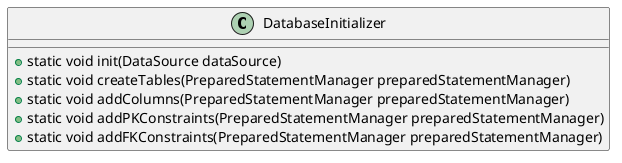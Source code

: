 @startuml
class DatabaseInitializer {
    + static void init(DataSource dataSource)
    + static void createTables(PreparedStatementManager preparedStatementManager)
    + static void addColumns(PreparedStatementManager preparedStatementManager)
    + static void addPKConstraints(PreparedStatementManager preparedStatementManager)
    + static void addFKConstraints(PreparedStatementManager preparedStatementManager)
}
@enduml